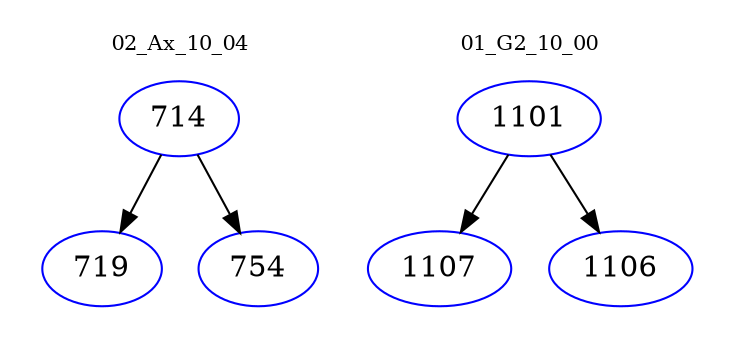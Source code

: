 digraph{
subgraph cluster_0 {
color = white
label = "02_Ax_10_04";
fontsize=10;
T0_714 [label="714", color="blue"]
T0_714 -> T0_719 [color="black"]
T0_719 [label="719", color="blue"]
T0_714 -> T0_754 [color="black"]
T0_754 [label="754", color="blue"]
}
subgraph cluster_1 {
color = white
label = "01_G2_10_00";
fontsize=10;
T1_1101 [label="1101", color="blue"]
T1_1101 -> T1_1107 [color="black"]
T1_1107 [label="1107", color="blue"]
T1_1101 -> T1_1106 [color="black"]
T1_1106 [label="1106", color="blue"]
}
}

